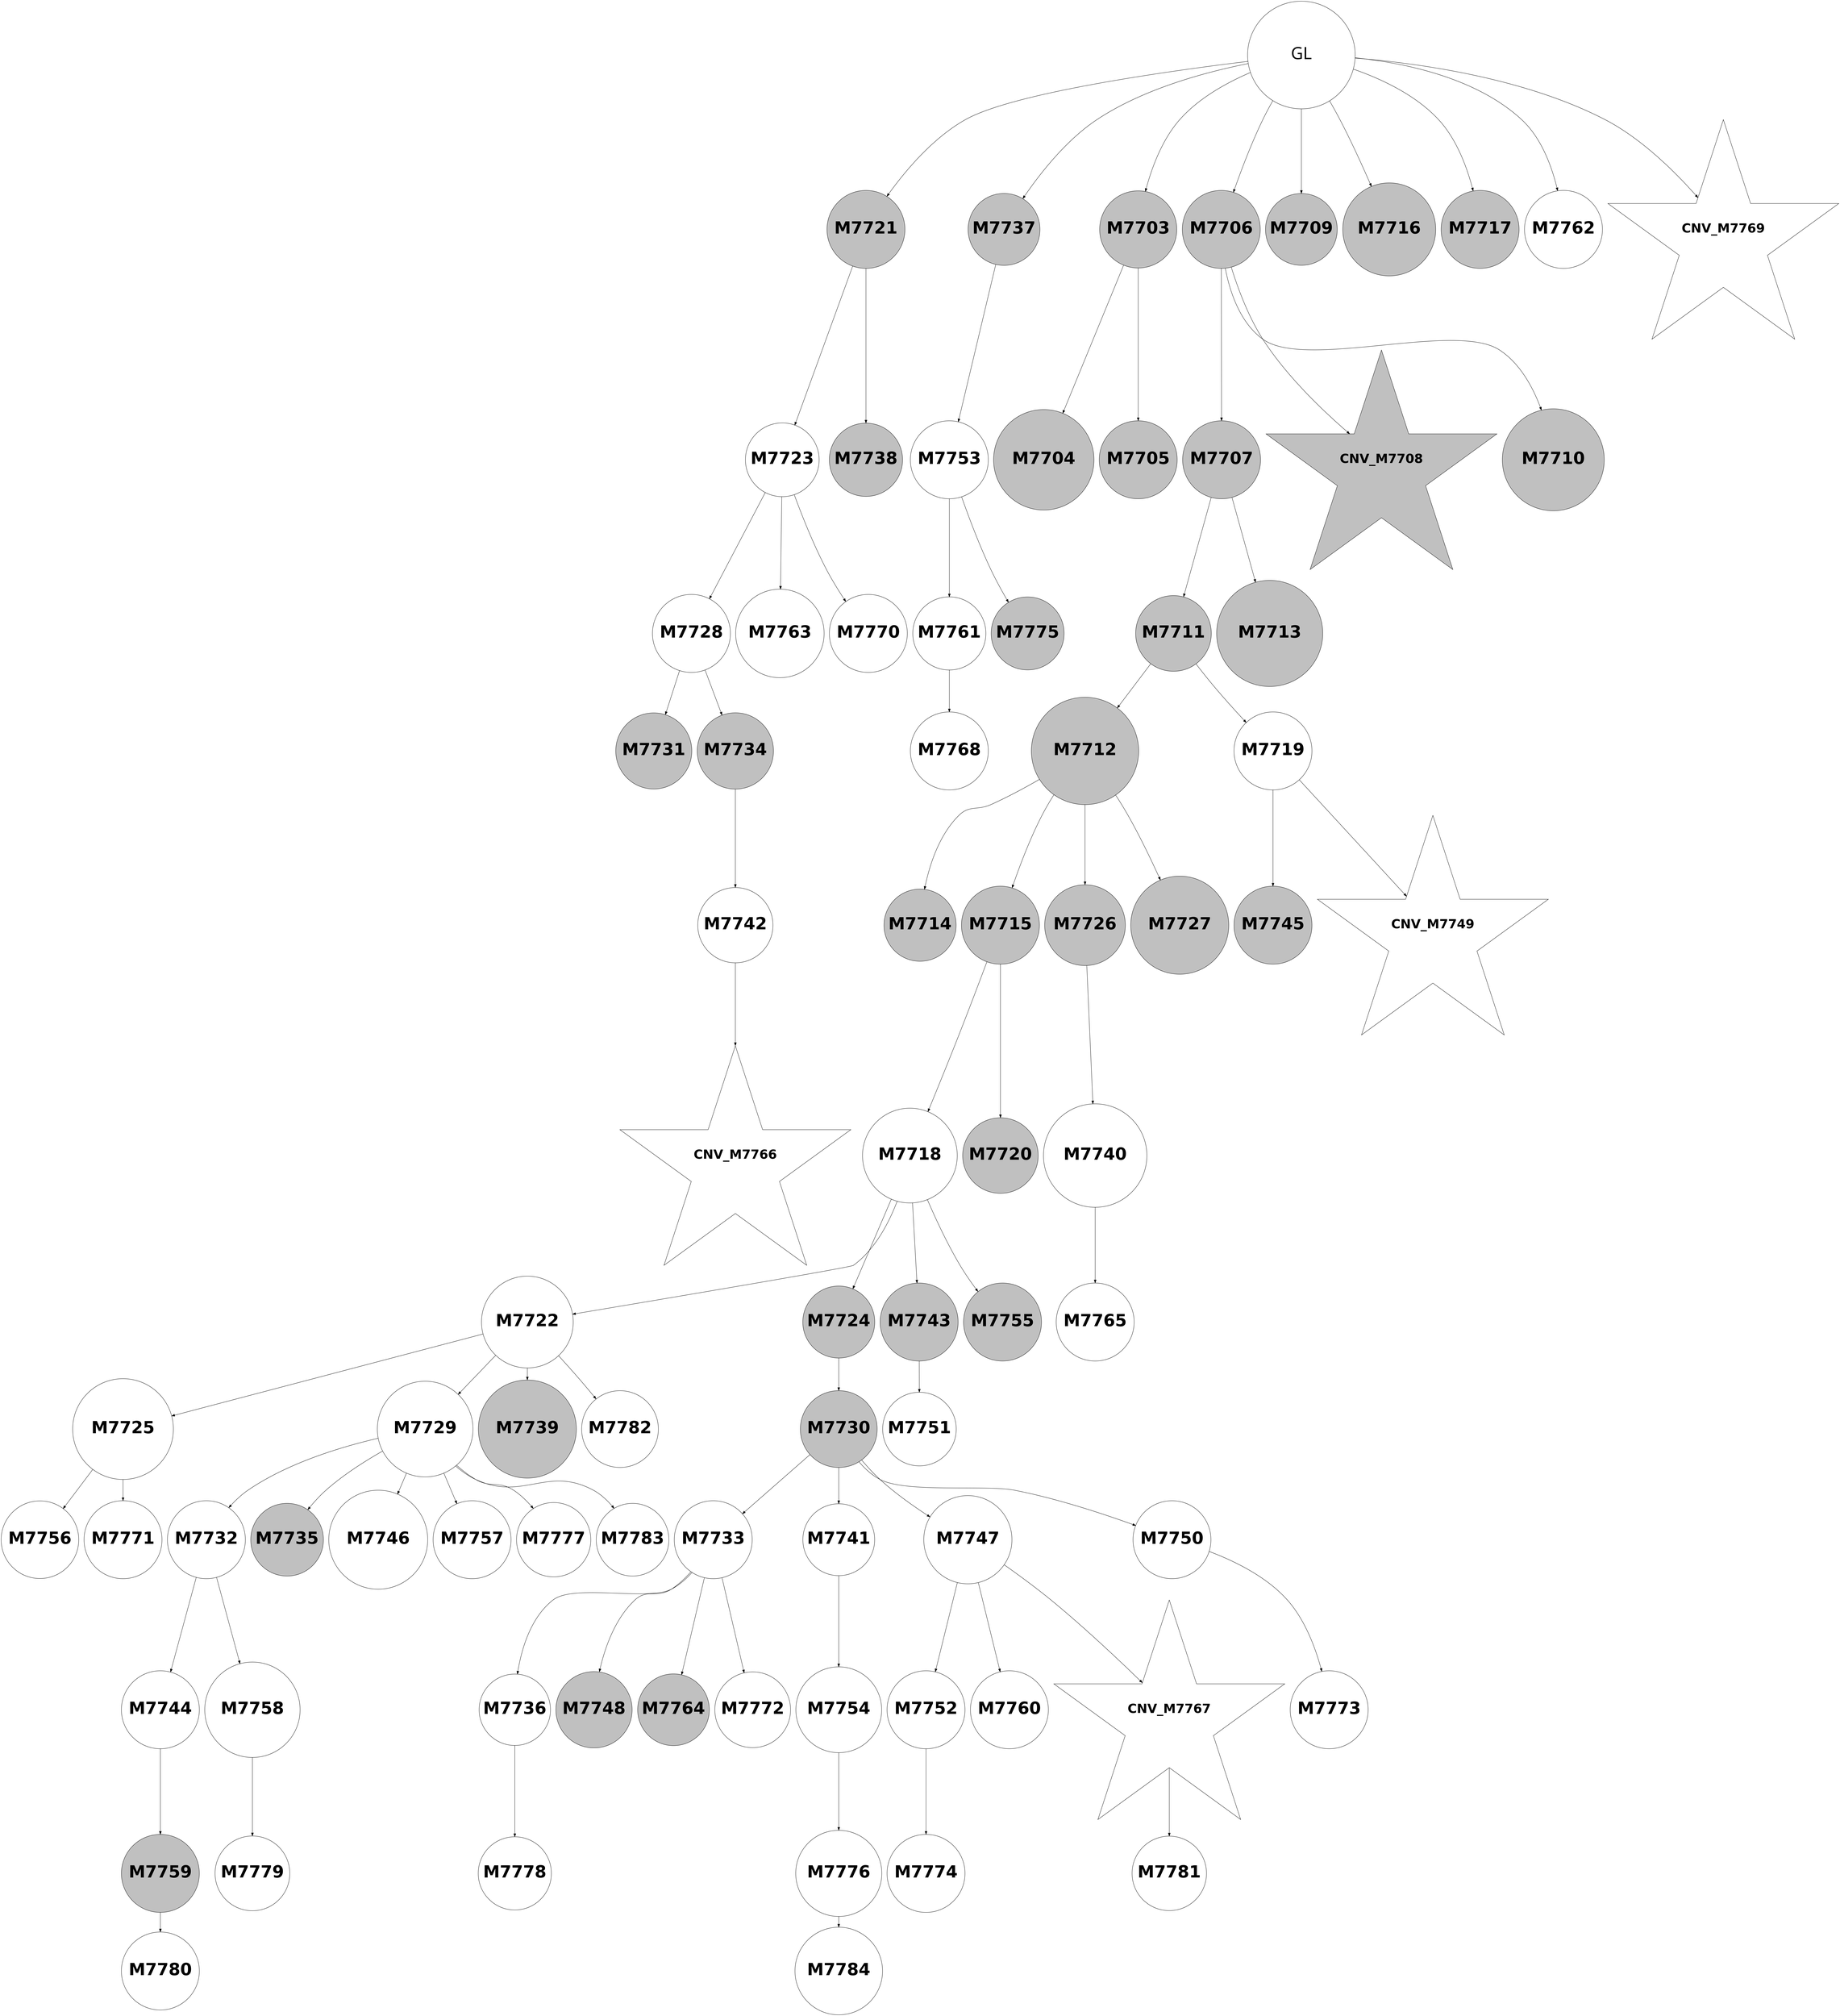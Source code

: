 digraph G { 
7746 -> 7747;
7746 -> 7754;
7747 -> 7749;
7747 -> 7750;
7747 -> 7761;
7747 -> 7762;
7811 -> 7819;
7750 -> 7753;
7750 -> 7755;
7753 -> 7757;
7753 -> 7759;
7753 -> 7778;
7753 -> 7790;
7754 -> 7780;
7754 -> 7784;
7756 -> 7758;
7756 -> 7773;
7757 -> 7760;
7757 -> 7764;
7757 -> 7774;
7757 -> 7817;
7758 -> 7763;
7758 -> 7798;
7758 -> 7805;
7759 -> 7765;
7760 -> 7791;
7760 -> 7806;
7761 -> 7775;
7763 -> 7766;
7763 -> 7769;
7764 -> 7767;
7764 -> 7770;
7764 -> 7781;
7764 -> 7792;
7764 -> 7812;
7764 -> 7818;
7765 -> 7768;
7765 -> 7776;
7765 -> 7782;
7765 -> 7785;
7767 -> 7779;
7767 -> 7793;
7768 -> 7771;
7768 -> 7783;
7768 -> 7799;
7768 -> 7807;
7769 -> 7777;
7771 -> 7813;
7772 -> 7788;
7775 -> 7800;
7776 -> 7789;
7777 -> 7801;
7778 -> 7786;
7779 -> 7794;
7782 -> 7787;
7782 -> 7795;
7782 -> 7802;
7785 -> 7808;
7787 -> 7809;
7788 -> 7796;
7788 -> 7810;
7789 -> 7811;
7793 -> 7814;
7794 -> 7815;
7796 -> 7803;
7737 -> 7738;
7737 -> 7741;
7737 -> 7744;
7737 -> 7751;
7737 -> 7752;
7737 -> 7756;
7737 -> 7772;
7737 -> 7797;
7737 -> 7804;
7738 -> 7739;
7738 -> 7740;
7802 -> 7816;
7741 -> 7742;
7741 -> 7743;
7741 -> 7745;
7742 -> 7746;
7742 -> 7748;
7737 [label="GL" fontname="arial-bold" fontsize=56 width=5 height=5];
7738 [shape=circle style=filled fillcolor=grey fontname="helvetica-bold" fontsize=56 label="M7703" width=3.59 height=2 ];
7739 [shape=circle style=filled fillcolor=grey fontname="helvetica-bold" fontsize=56 label="M7704" width=4.67 height=2 ];
7740 [shape=circle style=filled fillcolor=grey fontname="helvetica-bold" fontsize=56 label="M7705" width=1.68 height=2 ];
7741 [shape=circle style=filled fillcolor=grey fontname="helvetica-bold" fontsize=56 label="M7706" width=0.66 height=2 ];
7742 [shape=circle style=filled fillcolor=grey fontname="helvetica-bold" fontsize=56 label="M7707" width=0.16 height=2 ];
7743 [shape=star style=filled fillcolor=grey fontname="helvetica-bold" fontsize=42 label="CNV_M7708"];
7744 [shape=circle style=filled fillcolor=grey fontname="helvetica-bold" fontsize=56 label="M7709" width=3.11 height=2 ];
7745 [shape=circle style=filled fillcolor=grey fontname="helvetica-bold" fontsize=56 label="M7710" width=4.73 height=2 ];
7746 [shape=circle style=filled fillcolor=grey fontname="helvetica-bold" fontsize=56 label="M7711" width=2.22 height=2 ];
7747 [shape=circle style=filled fillcolor=grey fontname="helvetica-bold" fontsize=56 label="M7712" width=4.99 height=2 ];
7748 [shape=circle style=filled fillcolor=grey fontname="helvetica-bold" fontsize=56 label="M7713" width=4.93 height=2 ];
7749 [shape=circle style=filled fillcolor=grey fontname="helvetica-bold" fontsize=56 label="M7714" width=2.98 height=2 ];
7750 [shape=circle style=filled fillcolor=grey fontname="helvetica-bold" fontsize=56 label="M7715" width=1.07 height=2 ];
7751 [shape=circle style=filled fillcolor=grey fontname="helvetica-bold" fontsize=56 label="M7716" width=4.32 height=2 ];
7752 [shape=circle style=filled fillcolor=grey fontname="helvetica-bold" fontsize=56 label="M7717" width=1.09 height=2 ];
7753 [shape=circle style=filled fillcolor=white fontname="helvetica-bold" fontsize=56 label="M7718" width=4.4 height=2 ];
7754 [shape=circle style=filled fillcolor=white fontname="helvetica-bold" fontsize=56 label="M7719" width=1.4 height=2 ];
7755 [shape=circle style=filled fillcolor=grey fontname="helvetica-bold" fontsize=56 label="M7720" width=2.25 height=2 ];
7756 [shape=circle style=filled fillcolor=grey fontname="helvetica-bold" fontsize=56 label="M7721" width=0.64 height=2 ];
7757 [shape=circle style=filled fillcolor=white fontname="helvetica-bold" fontsize=56 label="M7722" width=4.27 height=2 ];
7758 [shape=circle style=filled fillcolor=white fontname="helvetica-bold" fontsize=56 label="M7723" width=2.57 height=2 ];
7759 [shape=circle style=filled fillcolor=grey fontname="helvetica-bold" fontsize=56 label="M7724" width=3.02 height=2 ];
7760 [shape=circle style=filled fillcolor=white fontname="helvetica-bold" fontsize=56 label="M7725" width=4.68 height=2 ];
7761 [shape=circle style=filled fillcolor=grey fontname="helvetica-bold" fontsize=56 label="M7726" width=3.75 height=2 ];
7762 [shape=circle style=filled fillcolor=grey fontname="helvetica-bold" fontsize=56 label="M7727" width=4.56 height=2 ];
7763 [shape=circle style=filled fillcolor=white fontname="helvetica-bold" fontsize=56 label="M7728" width=1.11 height=2 ];
7764 [shape=circle style=filled fillcolor=white fontname="helvetica-bold" fontsize=56 label="M7729" width=4.45 height=2 ];
7765 [shape=circle style=filled fillcolor=grey fontname="helvetica-bold" fontsize=56 label="M7730" width=3.57 height=2 ];
7766 [shape=circle style=filled fillcolor=grey fontname="helvetica-bold" fontsize=56 label="M7731" width=2.18 height=2 ];
7767 [shape=circle style=filled fillcolor=white fontname="helvetica-bold" fontsize=56 label="M7732" width=1.44 height=2 ];
7768 [shape=circle style=filled fillcolor=white fontname="helvetica-bold" fontsize=56 label="M7733" width=1.05 height=2 ];
7769 [shape=circle style=filled fillcolor=grey fontname="helvetica-bold" fontsize=56 label="M7734" width=2.15 height=2 ];
7770 [shape=circle style=filled fillcolor=grey fontname="helvetica-bold" fontsize=56 label="M7735" width=2.8 height=2 ];
7771 [shape=circle style=filled fillcolor=white fontname="helvetica-bold" fontsize=56 label="M7736" width=3.27 height=2 ];
7772 [shape=circle style=filled fillcolor=grey fontname="helvetica-bold" fontsize=56 label="M7737" width=3.03 height=2 ];
7773 [shape=circle style=filled fillcolor=grey fontname="helvetica-bold" fontsize=56 label="M7738" width=3.4 height=2 ];
7774 [shape=circle style=filled fillcolor=grey fontname="helvetica-bold" fontsize=56 label="M7739" width=4.56 height=2 ];
7775 [shape=circle style=filled fillcolor=white fontname="helvetica-bold" fontsize=56 label="M7740" width=4.81 height=2 ];
7776 [shape=circle style=filled fillcolor=white fontname="helvetica-bold" fontsize=56 label="M7741" width=3.04 height=2 ];
7777 [shape=circle style=filled fillcolor=white fontname="helvetica-bold" fontsize=56 label="M7742" width=2.29 height=2 ];
7778 [shape=circle style=filled fillcolor=grey fontname="helvetica-bold" fontsize=56 label="M7743" width=1.08 height=2 ];
7779 [shape=circle style=filled fillcolor=white fontname="helvetica-bold" fontsize=56 label="M7744" width=0.07 height=2 ];
7780 [shape=circle style=filled fillcolor=grey fontname="helvetica-bold" fontsize=56 label="M7745" width=0.79 height=2 ];
7781 [shape=circle style=filled fillcolor=white fontname="helvetica-bold" fontsize=56 label="M7746" width=4.6 height=2 ];
7782 [shape=circle style=filled fillcolor=white fontname="helvetica-bold" fontsize=56 label="M7747" width=4.1 height=2 ];
7783 [shape=circle style=filled fillcolor=grey fontname="helvetica-bold" fontsize=56 label="M7748" width=2.15 height=2 ];
7784 [shape=star style=filled fillcolor=white fontname="helvetica-bold" fontsize=42 label="CNV_M7749"];
7785 [shape=circle style=filled fillcolor=white fontname="helvetica-bold" fontsize=56 label="M7750" width=2.02 height=2 ];
7786 [shape=circle style=filled fillcolor=white fontname="helvetica-bold" fontsize=56 label="M7751" width=2.58 height=2 ];
7787 [shape=circle style=filled fillcolor=white fontname="helvetica-bold" fontsize=56 label="M7752" width=0.66 height=2 ];
7788 [shape=circle style=filled fillcolor=white fontname="helvetica-bold" fontsize=56 label="M7753" width=0.13 height=2 ];
7789 [shape=circle style=filled fillcolor=white fontname="helvetica-bold" fontsize=56 label="M7754" width=3.99 height=2 ];
7790 [shape=circle style=filled fillcolor=grey fontname="helvetica-bold" fontsize=56 label="M7755" width=0.72 height=2 ];
7791 [shape=circle style=filled fillcolor=white fontname="helvetica-bold" fontsize=56 label="M7756" width=2.04 height=2 ];
7792 [shape=circle style=filled fillcolor=white fontname="helvetica-bold" fontsize=56 label="M7757" width=0.43 height=2 ];
7793 [shape=circle style=filled fillcolor=white fontname="helvetica-bold" fontsize=56 label="M7758" width=4.43 height=2 ];
7794 [shape=circle style=filled fillcolor=grey fontname="helvetica-bold" fontsize=56 label="M7759" width=0.03 height=2 ];
7795 [shape=circle style=filled fillcolor=white fontname="helvetica-bold" fontsize=56 label="M7760" width=0.67 height=2 ];
7796 [shape=circle style=filled fillcolor=white fontname="helvetica-bold" fontsize=56 label="M7761" width=2.71 height=2 ];
7797 [shape=circle style=filled fillcolor=white fontname="helvetica-bold" fontsize=56 label="M7762" width=1.12 height=2 ];
7798 [shape=circle style=filled fillcolor=white fontname="helvetica-bold" fontsize=56 label="M7763" width=4.11 height=2 ];
7799 [shape=circle style=filled fillcolor=grey fontname="helvetica-bold" fontsize=56 label="M7764" width=3.13 height=2 ];
7800 [shape=circle style=filled fillcolor=white fontname="helvetica-bold" fontsize=56 label="M7765" width=1.26 height=2 ];
7801 [shape=star style=filled fillcolor=white fontname="helvetica-bold" fontsize=42 label="CNV_M7766"];
7802 [shape=star style=filled fillcolor=white fontname="helvetica-bold" fontsize=42 label="CNV_M7767"];
7803 [shape=circle style=filled fillcolor=white fontname="helvetica-bold" fontsize=56 label="M7768" width=0.7 height=2 ];
7804 [shape=star style=filled fillcolor=white fontname="helvetica-bold" fontsize=42 label="CNV_M7769"];
7805 [shape=circle style=filled fillcolor=white fontname="helvetica-bold" fontsize=56 label="M7770" width=1.8 height=2 ];
7806 [shape=circle style=filled fillcolor=white fontname="helvetica-bold" fontsize=56 label="M7771" width=0.34 height=2 ];
7807 [shape=circle style=filled fillcolor=white fontname="helvetica-bold" fontsize=56 label="M7772" width=2.24 height=2 ];
7808 [shape=circle style=filled fillcolor=white fontname="helvetica-bold" fontsize=56 label="M7773" width=1.84 height=2 ];
7809 [shape=circle style=filled fillcolor=white fontname="helvetica-bold" fontsize=56 label="M7774" width=0.88 height=2 ];
7810 [shape=circle style=filled fillcolor=grey fontname="helvetica-bold" fontsize=56 label="M7775" width=3.39 height=2 ];
7811 [shape=circle style=filled fillcolor=white fontname="helvetica-bold" fontsize=56 label="M7776" width=4 height=2 ];
7812 [shape=circle style=filled fillcolor=white fontname="helvetica-bold" fontsize=56 label="M7777" width=2.46 height=2 ];
7813 [shape=circle style=filled fillcolor=white fontname="helvetica-bold" fontsize=56 label="M7778" width=2.67 height=2 ];
7814 [shape=circle style=filled fillcolor=white fontname="helvetica-bold" fontsize=56 label="M7779" width=3.47 height=2 ];
7815 [shape=circle style=filled fillcolor=white fontname="helvetica-bold" fontsize=56 label="M7780" width=0.21 height=2 ];
7816 [shape=circle style=filled fillcolor=white fontname="helvetica-bold" fontsize=56 label="M7781" width=3.46 height=2 ];
7817 [shape=circle style=filled fillcolor=white fontname="helvetica-bold" fontsize=56 label="M7782" width=2.11 height=2 ];
7818 [shape=circle style=filled fillcolor=white fontname="helvetica-bold" fontsize=56 label="M7783" width=3.38 height=2 ];
7819 [shape=circle style=filled fillcolor=white fontname="helvetica-bold" fontsize=56 label="M7784" width=4.07 height=2 ];
}